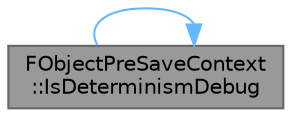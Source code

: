 digraph "FObjectPreSaveContext::IsDeterminismDebug"
{
 // INTERACTIVE_SVG=YES
 // LATEX_PDF_SIZE
  bgcolor="transparent";
  edge [fontname=Helvetica,fontsize=10,labelfontname=Helvetica,labelfontsize=10];
  node [fontname=Helvetica,fontsize=10,shape=box,height=0.2,width=0.4];
  rankdir="RL";
  Node1 [id="Node000001",label="FObjectPreSaveContext\l::IsDeterminismDebug",height=0.2,width=0.4,color="gray40", fillcolor="grey60", style="filled", fontcolor="black",tooltip="Applicable only to cook saves: True if the SavePackage call should write extra debug data for debuggi..."];
  Node1 -> Node1 [id="edge1_Node000001_Node000001",dir="back",color="steelblue1",style="solid",tooltip=" "];
}
